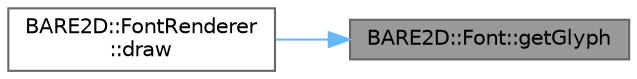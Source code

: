 digraph "BARE2D::Font::getGlyph"
{
 // INTERACTIVE_SVG=YES
 // LATEX_PDF_SIZE
  bgcolor="transparent";
  edge [fontname=Helvetica,fontsize=10,labelfontname=Helvetica,labelfontsize=10];
  node [fontname=Helvetica,fontsize=10,shape=box,height=0.2,width=0.4];
  rankdir="RL";
  Node1 [label="BARE2D::Font::getGlyph",height=0.2,width=0.4,color="gray40", fillcolor="grey60", style="filled", fontcolor="black",tooltip="Gets a character glyph. Does no checking to make sure it exists!"];
  Node1 -> Node2 [dir="back",color="steelblue1",style="solid"];
  Node2 [label="BARE2D::FontRenderer\l::draw",height=0.2,width=0.4,color="grey40", fillcolor="white", style="filled",URL="$class_b_a_r_e2_d_1_1_font_renderer.html#a028bb75a6a1e3d1505dd92ac7b8504fa",tooltip=" "];
}
